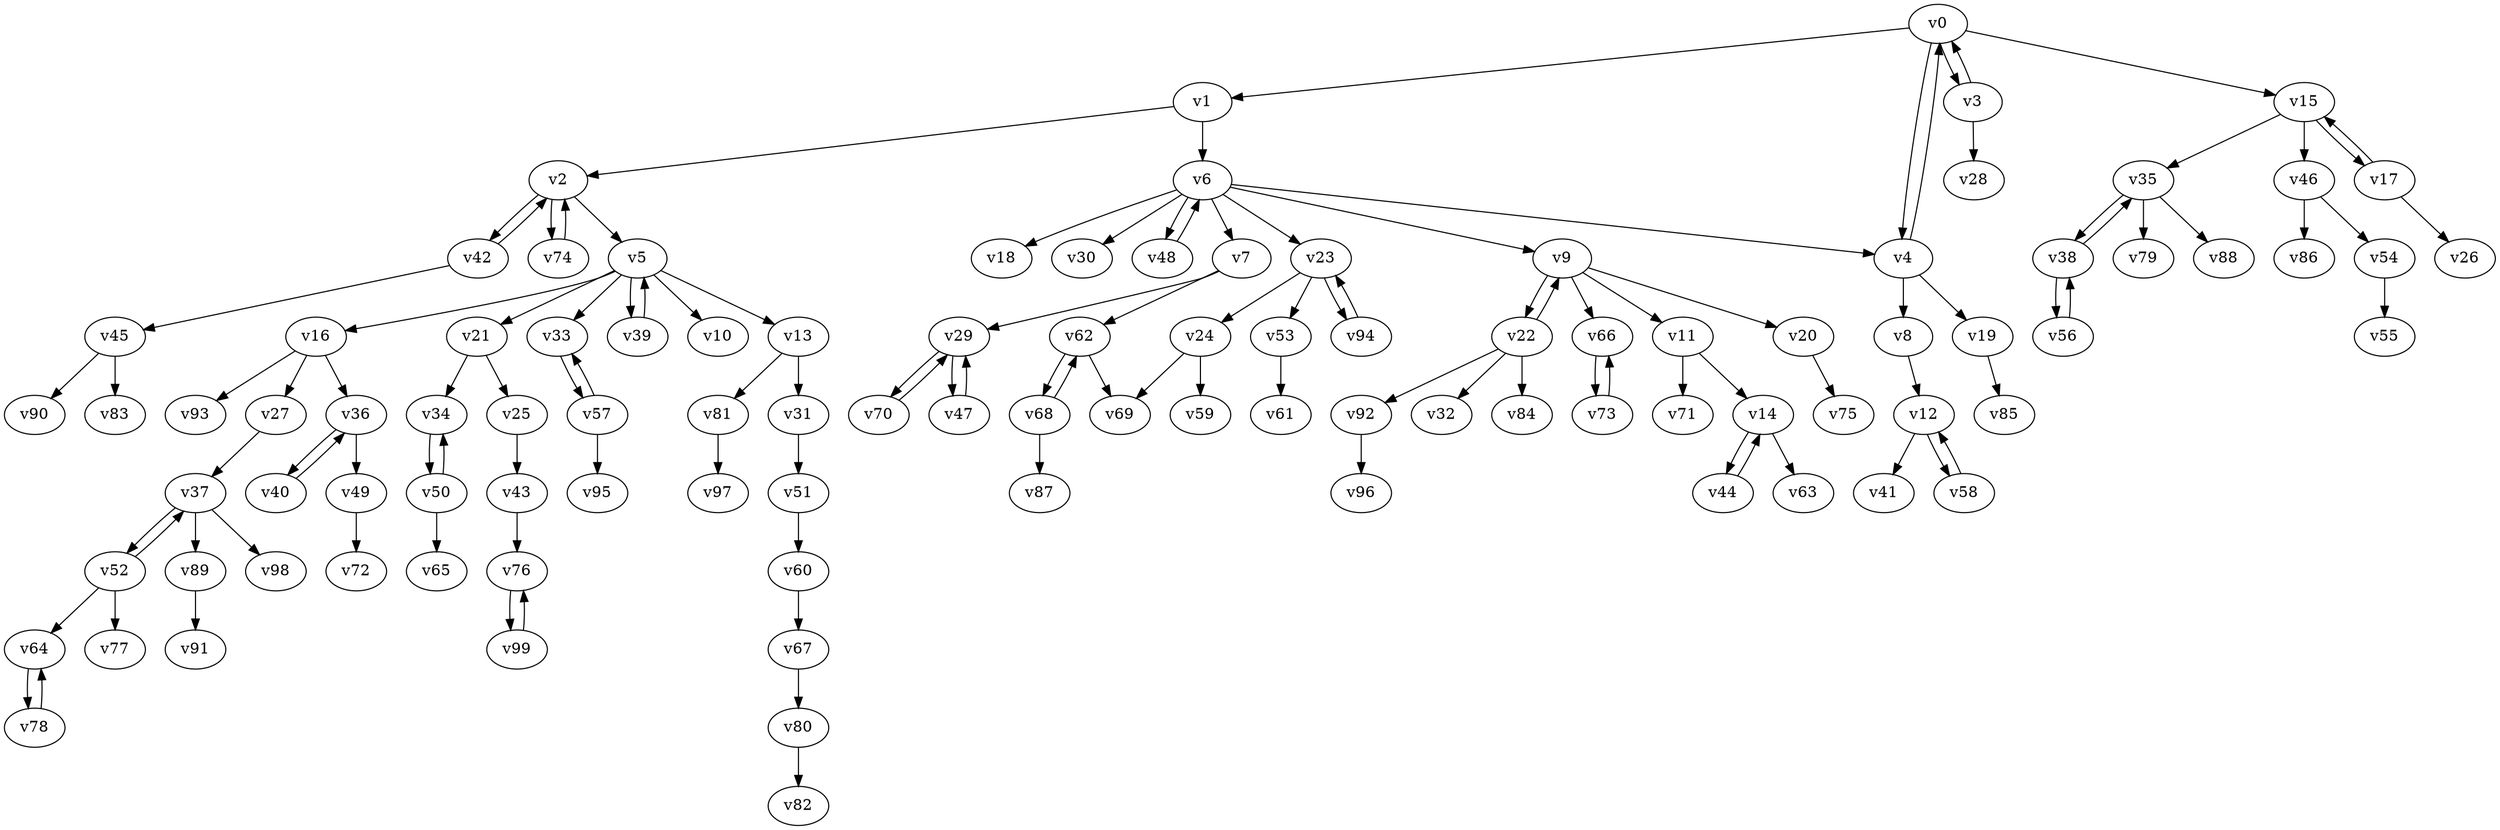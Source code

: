 digraph test141 {
    v0 [name="v0", player=0, weight=11];
    v1 [name="v1", player=1, weight=-1];
    v2 [name="v2", player=0, weight=6];
    v3 [name="v3", player=1, weight=13];
    v4 [name="v4", player=0, weight=9];
    v5 [name="v5", player=1, weight=2];
    v6 [name="v6", player=0, weight=10];
    v7 [name="v7", player=1, weight=12];
    v8 [name="v8", player=0, weight=12];
    v9 [name="v9", player=1, weight=0];
    v10 [name="v10", player=0, weight=12];
    v11 [name="v11", player=1, weight=5];
    v12 [name="v12", player=0, weight=5];
    v13 [name="v13", player=1, weight=9];
    v14 [name="v14", player=0, weight=0];
    v15 [name="v15", player=1, weight=10];
    v16 [name="v16", player=0, weight=1];
    v17 [name="v17", player=1, weight=13];
    v18 [name="v18", player=0, weight=11];
    v19 [name="v19", player=1, weight=8];
    v20 [name="v20", player=0, weight=7];
    v21 [name="v21", player=1, weight=14];
    v22 [name="v22", player=0, weight=3];
    v23 [name="v23", player=1, weight=7];
    v24 [name="v24", player=0, weight=17];
    v25 [name="v25", player=1, weight=3];
    v26 [name="v26", player=0, weight=8];
    v27 [name="v27", player=1, weight=8];
    v28 [name="v28", player=0, weight=2];
    v29 [name="v29", player=1, weight=8];
    v30 [name="v30", player=0, weight=13];
    v31 [name="v31", player=1, weight=8];
    v32 [name="v32", player=0, weight=-1];
    v33 [name="v33", player=1, weight=3];
    v34 [name="v34", player=0, weight=7];
    v35 [name="v35", player=1, weight=11];
    v36 [name="v36", player=0, weight=17];
    v37 [name="v37", player=1, weight=5];
    v38 [name="v38", player=0, weight=8];
    v39 [name="v39", player=1, weight=13];
    v40 [name="v40", player=0, weight=13];
    v41 [name="v41", player=1, weight=9];
    v42 [name="v42", player=0, weight=5];
    v43 [name="v43", player=1, weight=6];
    v44 [name="v44", player=0, weight=10];
    v45 [name="v45", player=1, weight=14];
    v46 [name="v46", player=0, weight=10];
    v47 [name="v47", player=1, weight=4];
    v48 [name="v48", player=0, weight=10];
    v49 [name="v49", player=1, weight=15];
    v50 [name="v50", player=0, weight=9];
    v51 [name="v51", player=1, weight=3];
    v52 [name="v52", player=0, weight=0];
    v53 [name="v53", player=1, weight=17];
    v54 [name="v54", player=0, weight=4];
    v55 [name="v55", player=1, weight=4];
    v56 [name="v56", player=0, weight=9];
    v57 [name="v57", player=1, weight=-3];
    v58 [name="v58", player=0, weight=3];
    v59 [name="v59", player=1, weight=13];
    v60 [name="v60", player=0, weight=5];
    v61 [name="v61", player=1, weight=8];
    v62 [name="v62", player=0, weight=8];
    v63 [name="v63", player=1, weight=9];
    v64 [name="v64", player=0, weight=2];
    v65 [name="v65", player=1, weight=7];
    v66 [name="v66", player=0, weight=13];
    v67 [name="v67", player=1, weight=14];
    v68 [name="v68", player=0, weight=7];
    v69 [name="v69", player=1, weight=10];
    v70 [name="v70", player=0, weight=11];
    v71 [name="v71", player=1, weight=15];
    v72 [name="v72", player=0, weight=17];
    v73 [name="v73", player=1, weight=5];
    v74 [name="v74", player=0, weight=7];
    v75 [name="v75", player=1, weight=11];
    v76 [name="v76", player=0, weight=10];
    v77 [name="v77", player=1, weight=18];
    v78 [name="v78", player=0, weight=5];
    v79 [name="v79", player=1, weight=6];
    v80 [name="v80", player=0, weight=7];
    v81 [name="v81", player=1, weight=11];
    v82 [name="v82", player=0, weight=0];
    v83 [name="v83", player=1, weight=17];
    v84 [name="v84", player=0, weight=1];
    v85 [name="v85", player=1, weight=2];
    v86 [name="v86", player=0, weight=6];
    v87 [name="v87", player=1, weight=9];
    v88 [name="v88", player=0, weight=2];
    v89 [name="v89", player=1, weight=2];
    v90 [name="v90", player=0, weight=7];
    v91 [name="v91", player=1, weight=8];
    v92 [name="v92", player=0, weight=8];
    v93 [name="v93", player=1, weight=11];
    v94 [name="v94", player=0, weight=3];
    v95 [name="v95", player=1, weight=3];
    v96 [name="v96", player=0, weight=12];
    v97 [name="v97", player=1, weight=2];
    v98 [name="v98", player=0, weight=8];
    v99 [name="v99", player=1, weight=4];
    v0 -> v1;
    v1 -> v2;
    v0 -> v3;
    v3 -> v0;
    v0 -> v4;
    v4 -> v0;
    v2 -> v5;
    v1 -> v6;
    v6 -> v7;
    v4 -> v8;
    v6 -> v9;
    v5 -> v10;
    v9 -> v11;
    v8 -> v12;
    v5 -> v13;
    v11 -> v14;
    v0 -> v15;
    v5 -> v16;
    v15 -> v17;
    v17 -> v15;
    v6 -> v18;
    v4 -> v19;
    v9 -> v20;
    v5 -> v21;
    v9 -> v22;
    v22 -> v9;
    v6 -> v23;
    v23 -> v24;
    v21 -> v25;
    v17 -> v26;
    v16 -> v27;
    v3 -> v28;
    v7 -> v29;
    v6 -> v30;
    v13 -> v31;
    v22 -> v32;
    v5 -> v33;
    v21 -> v34;
    v15 -> v35;
    v16 -> v36;
    v27 -> v37;
    v35 -> v38;
    v38 -> v35;
    v5 -> v39;
    v39 -> v5;
    v36 -> v40;
    v40 -> v36;
    v12 -> v41;
    v2 -> v42;
    v42 -> v2;
    v25 -> v43;
    v14 -> v44;
    v44 -> v14;
    v42 -> v45;
    v15 -> v46;
    v29 -> v47;
    v47 -> v29;
    v6 -> v48;
    v48 -> v6;
    v36 -> v49;
    v34 -> v50;
    v50 -> v34;
    v31 -> v51;
    v37 -> v52;
    v52 -> v37;
    v23 -> v53;
    v46 -> v54;
    v54 -> v55;
    v38 -> v56;
    v56 -> v38;
    v33 -> v57;
    v57 -> v33;
    v12 -> v58;
    v58 -> v12;
    v24 -> v59;
    v51 -> v60;
    v53 -> v61;
    v7 -> v62;
    v14 -> v63;
    v52 -> v64;
    v50 -> v65;
    v9 -> v66;
    v60 -> v67;
    v62 -> v68;
    v68 -> v62;
    v24 -> v69;
    v29 -> v70;
    v70 -> v29;
    v11 -> v71;
    v49 -> v72;
    v66 -> v73;
    v73 -> v66;
    v2 -> v74;
    v74 -> v2;
    v20 -> v75;
    v43 -> v76;
    v52 -> v77;
    v64 -> v78;
    v78 -> v64;
    v35 -> v79;
    v67 -> v80;
    v13 -> v81;
    v80 -> v82;
    v45 -> v83;
    v22 -> v84;
    v19 -> v85;
    v46 -> v86;
    v68 -> v87;
    v35 -> v88;
    v37 -> v89;
    v45 -> v90;
    v89 -> v91;
    v22 -> v92;
    v16 -> v93;
    v23 -> v94;
    v94 -> v23;
    v57 -> v95;
    v92 -> v96;
    v81 -> v97;
    v37 -> v98;
    v76 -> v99;
    v99 -> v76;
    v62 -> v69;
    v6 -> v4;
}
